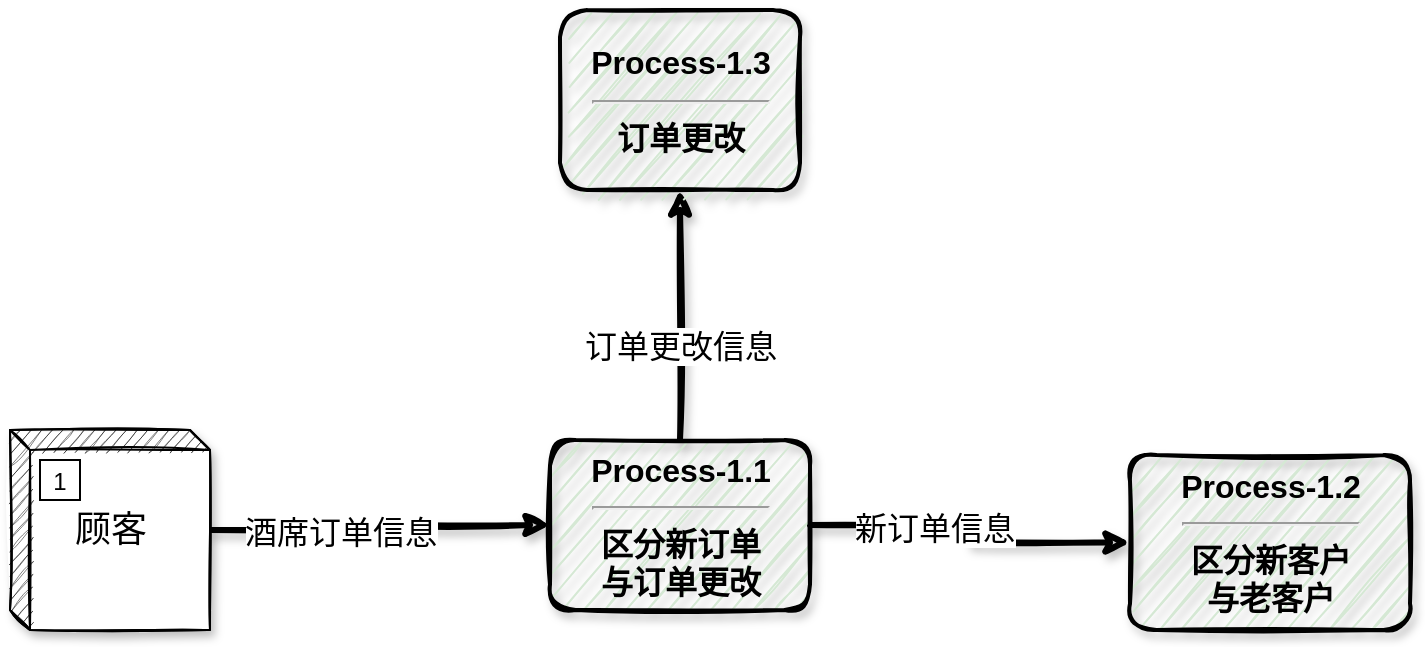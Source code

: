 <mxfile version="14.5.8" type="github">
  <diagram id="C5RBs43oDa-KdzZeNtuy" name="Page-1">
    <mxGraphModel dx="1165" dy="645" grid="1" gridSize="10" guides="1" tooltips="1" connect="1" arrows="1" fold="1" page="1" pageScale="1" pageWidth="827" pageHeight="1169" math="0" shadow="0">
      <root>
        <mxCell id="WIyWlLk6GJQsqaUBKTNV-0" />
        <mxCell id="WIyWlLk6GJQsqaUBKTNV-1" parent="WIyWlLk6GJQsqaUBKTNV-0" />
        <mxCell id="XLCLOh3F5A6T6URXvK6H-4" style="edgeStyle=orthogonalEdgeStyle;rounded=0;orthogonalLoop=1;jettySize=auto;html=1;shadow=1;sketch=1;strokeWidth=3;" edge="1" parent="WIyWlLk6GJQsqaUBKTNV-1" source="XLCLOh3F5A6T6URXvK6H-1" target="XLCLOh3F5A6T6URXvK6H-3">
          <mxGeometry relative="1" as="geometry" />
        </mxCell>
        <mxCell id="XLCLOh3F5A6T6URXvK6H-5" value="&lt;font style=&quot;font-size: 16px&quot;&gt;酒席订单信息&lt;/font&gt;" style="edgeLabel;html=1;align=center;verticalAlign=middle;resizable=0;points=[];" vertex="1" connectable="0" parent="XLCLOh3F5A6T6URXvK6H-4">
          <mxGeometry x="-0.248" y="-1" relative="1" as="geometry">
            <mxPoint as="offset" />
          </mxGeometry>
        </mxCell>
        <mxCell id="XLCLOh3F5A6T6URXvK6H-1" value="&lt;font style=&quot;font-size: 18px&quot;&gt;顾客&lt;/font&gt;" style="html=1;dashed=0;whitespace=wrap;shape=mxgraph.dfd.externalEntity;sketch=1;shadow=1;" vertex="1" parent="WIyWlLk6GJQsqaUBKTNV-1">
          <mxGeometry x="60" y="230" width="100" height="100" as="geometry" />
        </mxCell>
        <mxCell id="XLCLOh3F5A6T6URXvK6H-2" value="1" style="autosize=1;part=1;resizable=0;strokeColor=inherit;fillColor=inherit;gradientColor=inherit;" vertex="1" parent="XLCLOh3F5A6T6URXvK6H-1">
          <mxGeometry width="20" height="20" relative="1" as="geometry">
            <mxPoint x="15" y="15" as="offset" />
          </mxGeometry>
        </mxCell>
        <mxCell id="XLCLOh3F5A6T6URXvK6H-8" style="edgeStyle=orthogonalEdgeStyle;rounded=0;sketch=1;orthogonalLoop=1;jettySize=auto;html=1;entryX=0;entryY=0.5;entryDx=0;entryDy=0;shadow=1;strokeWidth=3;" edge="1" parent="WIyWlLk6GJQsqaUBKTNV-1" source="XLCLOh3F5A6T6URXvK6H-3" target="XLCLOh3F5A6T6URXvK6H-7">
          <mxGeometry relative="1" as="geometry" />
        </mxCell>
        <mxCell id="XLCLOh3F5A6T6URXvK6H-9" value="&lt;font style=&quot;font-size: 16px&quot;&gt;新订单信息&lt;/font&gt;" style="edgeLabel;html=1;align=center;verticalAlign=middle;resizable=0;points=[];" vertex="1" connectable="0" parent="XLCLOh3F5A6T6URXvK6H-8">
          <mxGeometry x="-0.272" y="-1" relative="1" as="geometry">
            <mxPoint as="offset" />
          </mxGeometry>
        </mxCell>
        <mxCell id="XLCLOh3F5A6T6URXvK6H-11" style="edgeStyle=orthogonalEdgeStyle;rounded=0;sketch=1;orthogonalLoop=1;jettySize=auto;html=1;entryX=0.5;entryY=1;entryDx=0;entryDy=0;shadow=1;strokeWidth=3;" edge="1" parent="WIyWlLk6GJQsqaUBKTNV-1" source="XLCLOh3F5A6T6URXvK6H-3" target="XLCLOh3F5A6T6URXvK6H-10">
          <mxGeometry relative="1" as="geometry" />
        </mxCell>
        <mxCell id="XLCLOh3F5A6T6URXvK6H-12" value="&lt;font style=&quot;font-size: 16px&quot;&gt;订单更改信息&lt;/font&gt;" style="edgeLabel;html=1;align=center;verticalAlign=middle;resizable=0;points=[];" vertex="1" connectable="0" parent="XLCLOh3F5A6T6URXvK6H-11">
          <mxGeometry x="-0.243" relative="1" as="geometry">
            <mxPoint as="offset" />
          </mxGeometry>
        </mxCell>
        <mxCell id="XLCLOh3F5A6T6URXvK6H-3" value="&lt;b style=&quot;font-size: 16px&quot;&gt;&lt;font style=&quot;font-size: 16px&quot;&gt;Process-1.1&lt;/font&gt;&lt;/b&gt;&lt;hr style=&quot;font-size: 16px&quot;&gt;&lt;b style=&quot;font-size: 16px&quot;&gt;&lt;font style=&quot;font-size: 16px&quot;&gt;区分新订单&lt;br&gt;与订单更改&lt;/font&gt;&lt;/b&gt;" style="html=1;dashed=0;whitespace=wrap;fillColor=#d5e8d4;rounded=1;sketch=1;shadow=1;strokeWidth=2;" vertex="1" parent="WIyWlLk6GJQsqaUBKTNV-1">
          <mxGeometry x="330" y="235" width="130" height="85" as="geometry" />
        </mxCell>
        <mxCell id="XLCLOh3F5A6T6URXvK6H-7" value="&lt;span style=&quot;font-size: 16px&quot;&gt;&lt;font style=&quot;font-size: 16px&quot;&gt;&lt;b&gt;Process-1.2&lt;/b&gt;&lt;/font&gt;&lt;/span&gt;&lt;hr style=&quot;font-size: 16px&quot;&gt;&lt;span style=&quot;font-size: 16px&quot;&gt;&lt;font style=&quot;font-size: 16px&quot;&gt;&lt;b&gt;区分新客户&lt;br&gt;与老客户&lt;/b&gt;&lt;/font&gt;&lt;/span&gt;" style="html=1;dashed=0;whitespace=wrap;rounded=1;shadow=1;sketch=1;strokeWidth=2;fillColor=#d5e8d4;" vertex="1" parent="WIyWlLk6GJQsqaUBKTNV-1">
          <mxGeometry x="620" y="242.5" width="140" height="87.5" as="geometry" />
        </mxCell>
        <mxCell id="XLCLOh3F5A6T6URXvK6H-10" value="&lt;b style=&quot;font-size: 16px&quot;&gt;&lt;font style=&quot;font-size: 16px&quot;&gt;Process-1.3&lt;/font&gt;&lt;/b&gt;&lt;hr style=&quot;font-size: 16px&quot;&gt;&lt;b style=&quot;font-size: 16px&quot;&gt;&lt;font style=&quot;font-size: 16px&quot;&gt;订单更改&lt;/font&gt;&lt;/b&gt;" style="html=1;dashed=0;whitespace=wrap;rounded=1;shadow=1;sketch=1;strokeWidth=2;fillColor=#d5e8d4;" vertex="1" parent="WIyWlLk6GJQsqaUBKTNV-1">
          <mxGeometry x="335" y="20" width="120" height="90" as="geometry" />
        </mxCell>
      </root>
    </mxGraphModel>
  </diagram>
</mxfile>
